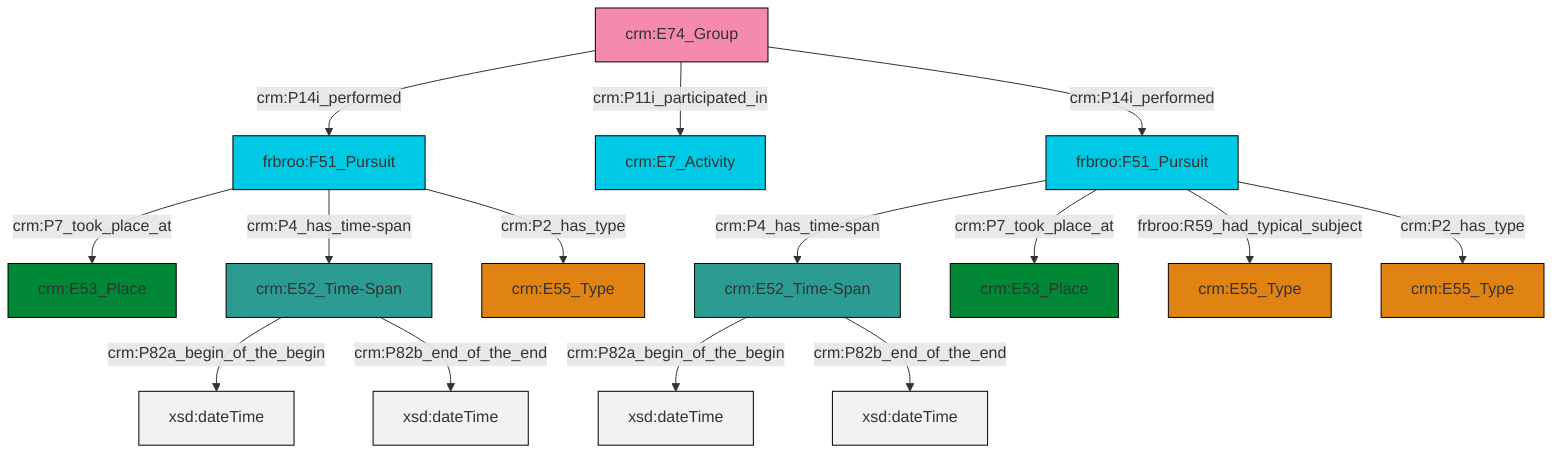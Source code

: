 graph TD
classDef Literal fill:#f2f2f2,stroke:#000000;
classDef CRM_Entity fill:#FFFFFF,stroke:#000000;
classDef Temporal_Entity fill:#00C9E6, stroke:#000000;
classDef Type fill:#E18312, stroke:#000000;
classDef Time-Span fill:#2C9C91, stroke:#000000;
classDef Appellation fill:#FFEB7F, stroke:#000000;
classDef Place fill:#008836, stroke:#000000;
classDef Persistent_Item fill:#B266B2, stroke:#000000;
classDef Conceptual_Object fill:#FFD700, stroke:#000000;
classDef Physical_Thing fill:#D2B48C, stroke:#000000;
classDef Actor fill:#f58aad, stroke:#000000;
classDef PC_Classes fill:#4ce600, stroke:#000000;
classDef Multi fill:#cccccc,stroke:#000000;

0["crm:E74_Group"]:::Actor -->|crm:P14i_performed| 1["frbroo:F51_Pursuit"]:::Temporal_Entity
0["crm:E74_Group"]:::Actor -->|crm:P11i_participated_in| 2["crm:E7_Activity"]:::Temporal_Entity
14["crm:E52_Time-Span"]:::Time-Span -->|crm:P82a_begin_of_the_begin| 15[xsd:dateTime]:::Literal
16["frbroo:F51_Pursuit"]:::Temporal_Entity -->|crm:P4_has_time-span| 3["crm:E52_Time-Span"]:::Time-Span
1["frbroo:F51_Pursuit"]:::Temporal_Entity -->|crm:P7_took_place_at| 21["crm:E53_Place"]:::Place
1["frbroo:F51_Pursuit"]:::Temporal_Entity -->|crm:P4_has_time-span| 14["crm:E52_Time-Span"]:::Time-Span
14["crm:E52_Time-Span"]:::Time-Span -->|crm:P82b_end_of_the_end| 22[xsd:dateTime]:::Literal
1["frbroo:F51_Pursuit"]:::Temporal_Entity -->|crm:P2_has_type| 17["crm:E55_Type"]:::Type
16["frbroo:F51_Pursuit"]:::Temporal_Entity -->|crm:P7_took_place_at| 10["crm:E53_Place"]:::Place
16["frbroo:F51_Pursuit"]:::Temporal_Entity -->|frbroo:R59_had_typical_subject| 12["crm:E55_Type"]:::Type
3["crm:E52_Time-Span"]:::Time-Span -->|crm:P82a_begin_of_the_begin| 24[xsd:dateTime]:::Literal
3["crm:E52_Time-Span"]:::Time-Span -->|crm:P82b_end_of_the_end| 25[xsd:dateTime]:::Literal
0["crm:E74_Group"]:::Actor -->|crm:P14i_performed| 16["frbroo:F51_Pursuit"]:::Temporal_Entity
16["frbroo:F51_Pursuit"]:::Temporal_Entity -->|crm:P2_has_type| 6["crm:E55_Type"]:::Type